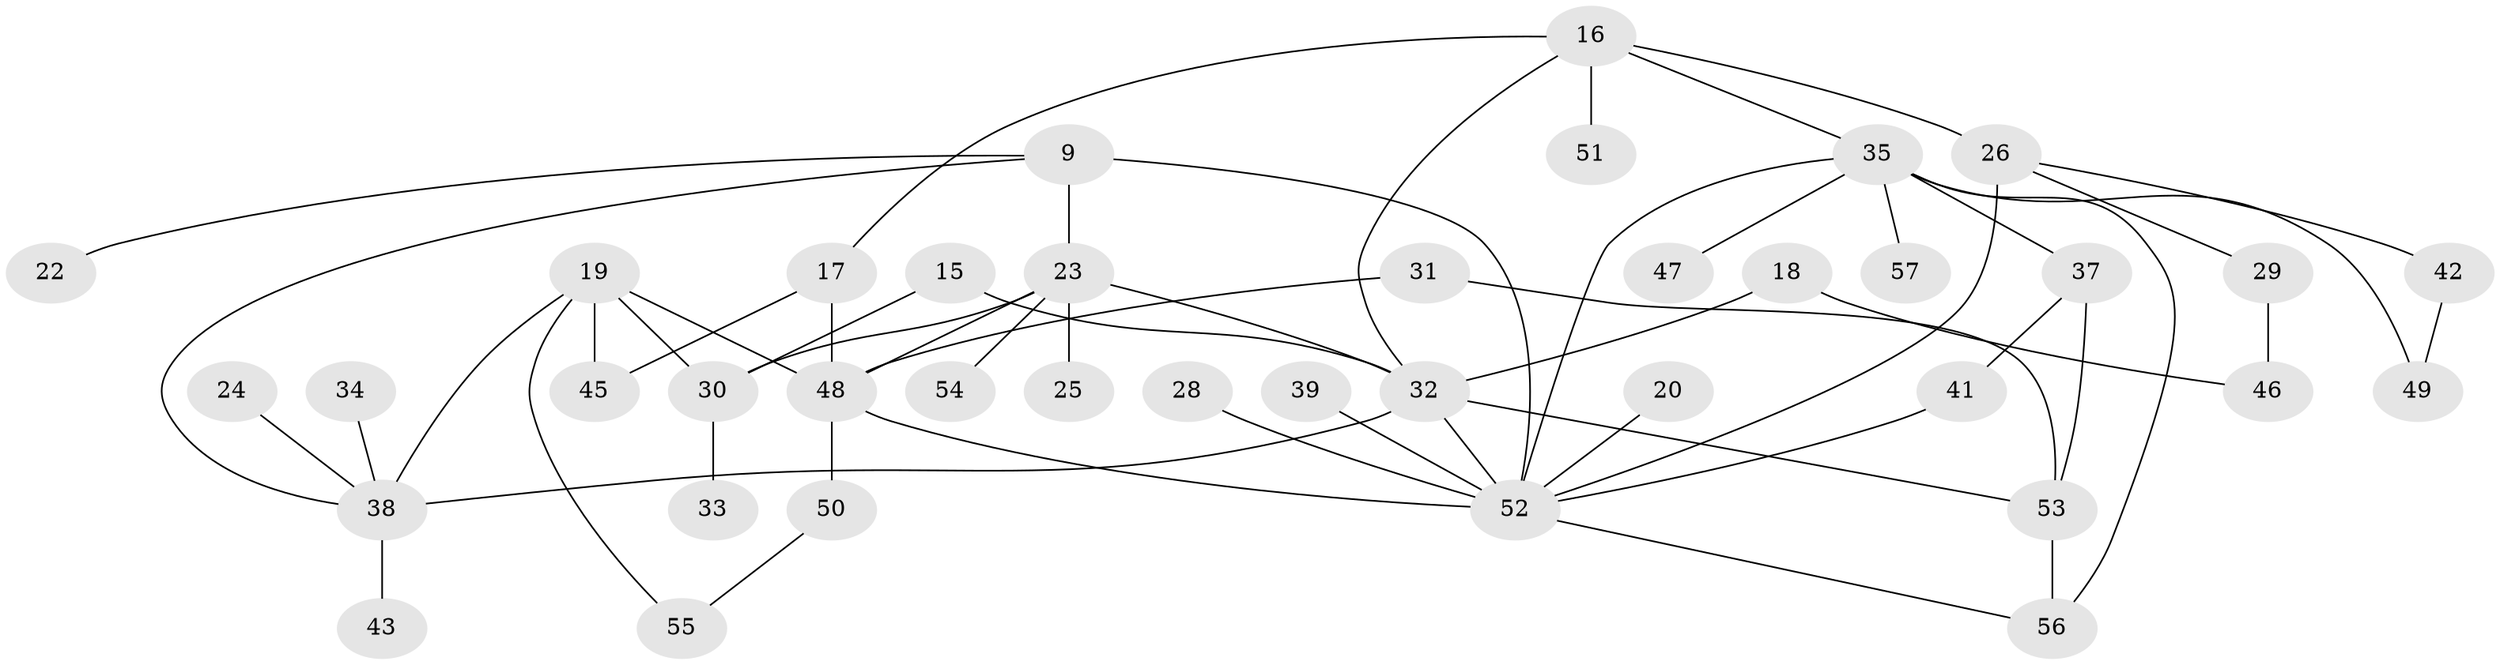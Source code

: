 // original degree distribution, {4: 0.14035087719298245, 6: 0.08771929824561403, 5: 0.08771929824561403, 7: 0.017543859649122806, 2: 0.24561403508771928, 3: 0.17543859649122806, 1: 0.24561403508771928}
// Generated by graph-tools (version 1.1) at 2025/46/03/04/25 21:46:15]
// undirected, 39 vertices, 56 edges
graph export_dot {
graph [start="1"]
  node [color=gray90,style=filled];
  9;
  15;
  16 [super="+3"];
  17;
  18;
  19 [super="+12"];
  20;
  22;
  23 [super="+6"];
  24;
  25;
  26;
  28;
  29;
  30;
  31;
  32 [super="+2"];
  33;
  34;
  35 [super="+7"];
  37 [super="+36"];
  38 [super="+13+27"];
  39;
  41;
  42;
  43;
  45 [super="+40"];
  46;
  47;
  48 [super="+5"];
  49;
  50;
  51;
  52 [super="+44+21"];
  53;
  54;
  55;
  56;
  57;
  9 -- 22;
  9 -- 52 [weight=2];
  9 -- 23;
  9 -- 38;
  15 -- 30;
  15 -- 32;
  16 -- 51;
  16 -- 26 [weight=2];
  16 -- 32 [weight=2];
  16 -- 17;
  16 -- 35;
  17 -- 48;
  17 -- 45;
  18 -- 46;
  18 -- 32;
  19 -- 48;
  19 -- 55;
  19 -- 45 [weight=2];
  19 -- 30;
  19 -- 38 [weight=2];
  20 -- 52;
  23 -- 32 [weight=2];
  23 -- 30;
  23 -- 48;
  23 -- 54;
  23 -- 25;
  24 -- 38;
  26 -- 29;
  26 -- 42;
  26 -- 52 [weight=2];
  28 -- 52;
  29 -- 46;
  30 -- 33;
  31 -- 53;
  31 -- 48;
  32 -- 52 [weight=3];
  32 -- 53;
  32 -- 38;
  34 -- 38;
  35 -- 52;
  35 -- 37;
  35 -- 49;
  35 -- 56;
  35 -- 57;
  35 -- 47;
  37 -- 53;
  37 -- 41;
  38 -- 43;
  39 -- 52;
  41 -- 52;
  42 -- 49;
  48 -- 50;
  48 -- 52;
  50 -- 55;
  52 -- 56;
  53 -- 56;
}
